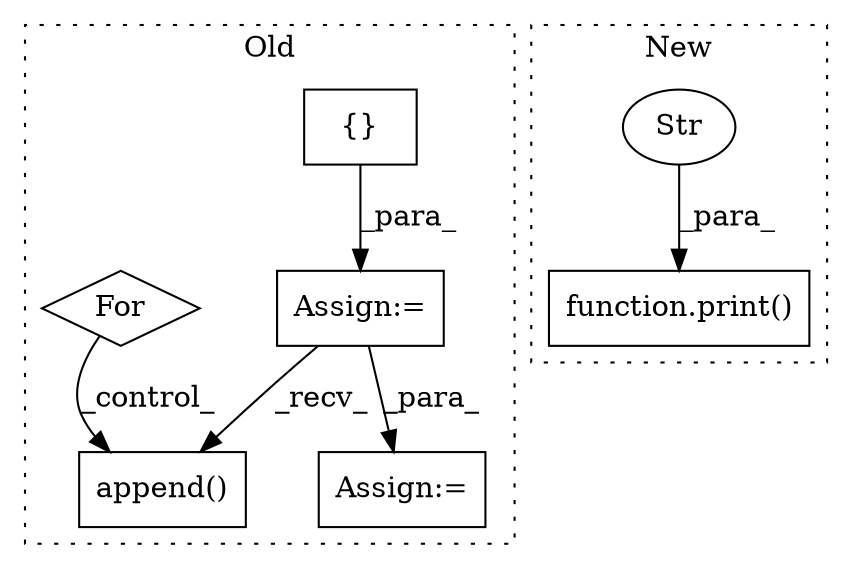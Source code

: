 digraph G {
subgraph cluster0 {
1 [label="append()" a="75" s="13862,13903" l="31,1" shape="box"];
3 [label="{}" a="95" s="13474,13547" l="14,11" shape="box"];
4 [label="Assign:=" a="68" s="13462" l="3" shape="box"];
6 [label="For" a="107" s="13734,13774" l="4,14" shape="diamond"];
7 [label="Assign:=" a="68" s="14372" l="3" shape="box"];
label = "Old";
style="dotted";
}
subgraph cluster1 {
2 [label="function.print()" a="75" s="13786,13840" l="6,1" shape="box"];
5 [label="Str" a="66" s="13792" l="17" shape="ellipse"];
label = "New";
style="dotted";
}
3 -> 4 [label="_para_"];
4 -> 1 [label="_recv_"];
4 -> 7 [label="_para_"];
5 -> 2 [label="_para_"];
6 -> 1 [label="_control_"];
}